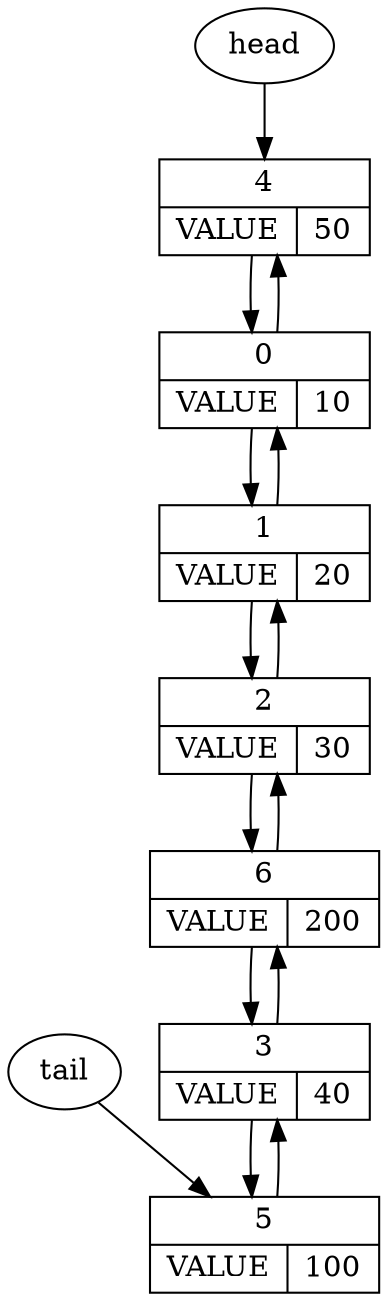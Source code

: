 digraph {
node4[label="{{4}|{VALUE | 50}}",shape=record];
node0[label="{{0}|{VALUE | 10}}",shape=record];
node0 -> node4;
node4 -> node0;
node1[label="{{1}|{VALUE | 20}}",shape=record];
node1 -> node0;
node0 -> node1;
node2[label="{{2}|{VALUE | 30}}",shape=record];
node2 -> node1;
node1 -> node2;
node6[label="{{6}|{VALUE | 200}}",shape=record];
node6 -> node2;
node2 -> node6;
node3[label="{{3}|{VALUE | 40}}",shape=record];
node3 -> node6;
node6 -> node3;
node5[label="{{5}|{VALUE | 100}}",shape=record];
node5 -> node3;
node3 -> node5;
head -> node4;
tail -> node5;
}